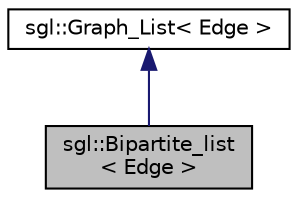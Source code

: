 digraph "sgl::Bipartite_list&lt; Edge &gt;"
{
  edge [fontname="Helvetica",fontsize="10",labelfontname="Helvetica",labelfontsize="10"];
  node [fontname="Helvetica",fontsize="10",shape=record];
  Node1 [label="sgl::Bipartite_list\l\< Edge \>",height=0.2,width=0.4,color="black", fillcolor="grey75", style="filled", fontcolor="black"];
  Node2 -> Node1 [dir="back",color="midnightblue",fontsize="10",style="solid",fontname="Helvetica"];
  Node2 [label="sgl::Graph_List\< Edge \>",height=0.2,width=0.4,color="black", fillcolor="white", style="filled",URL="$classsgl_1_1_graph___list.html"];
}
